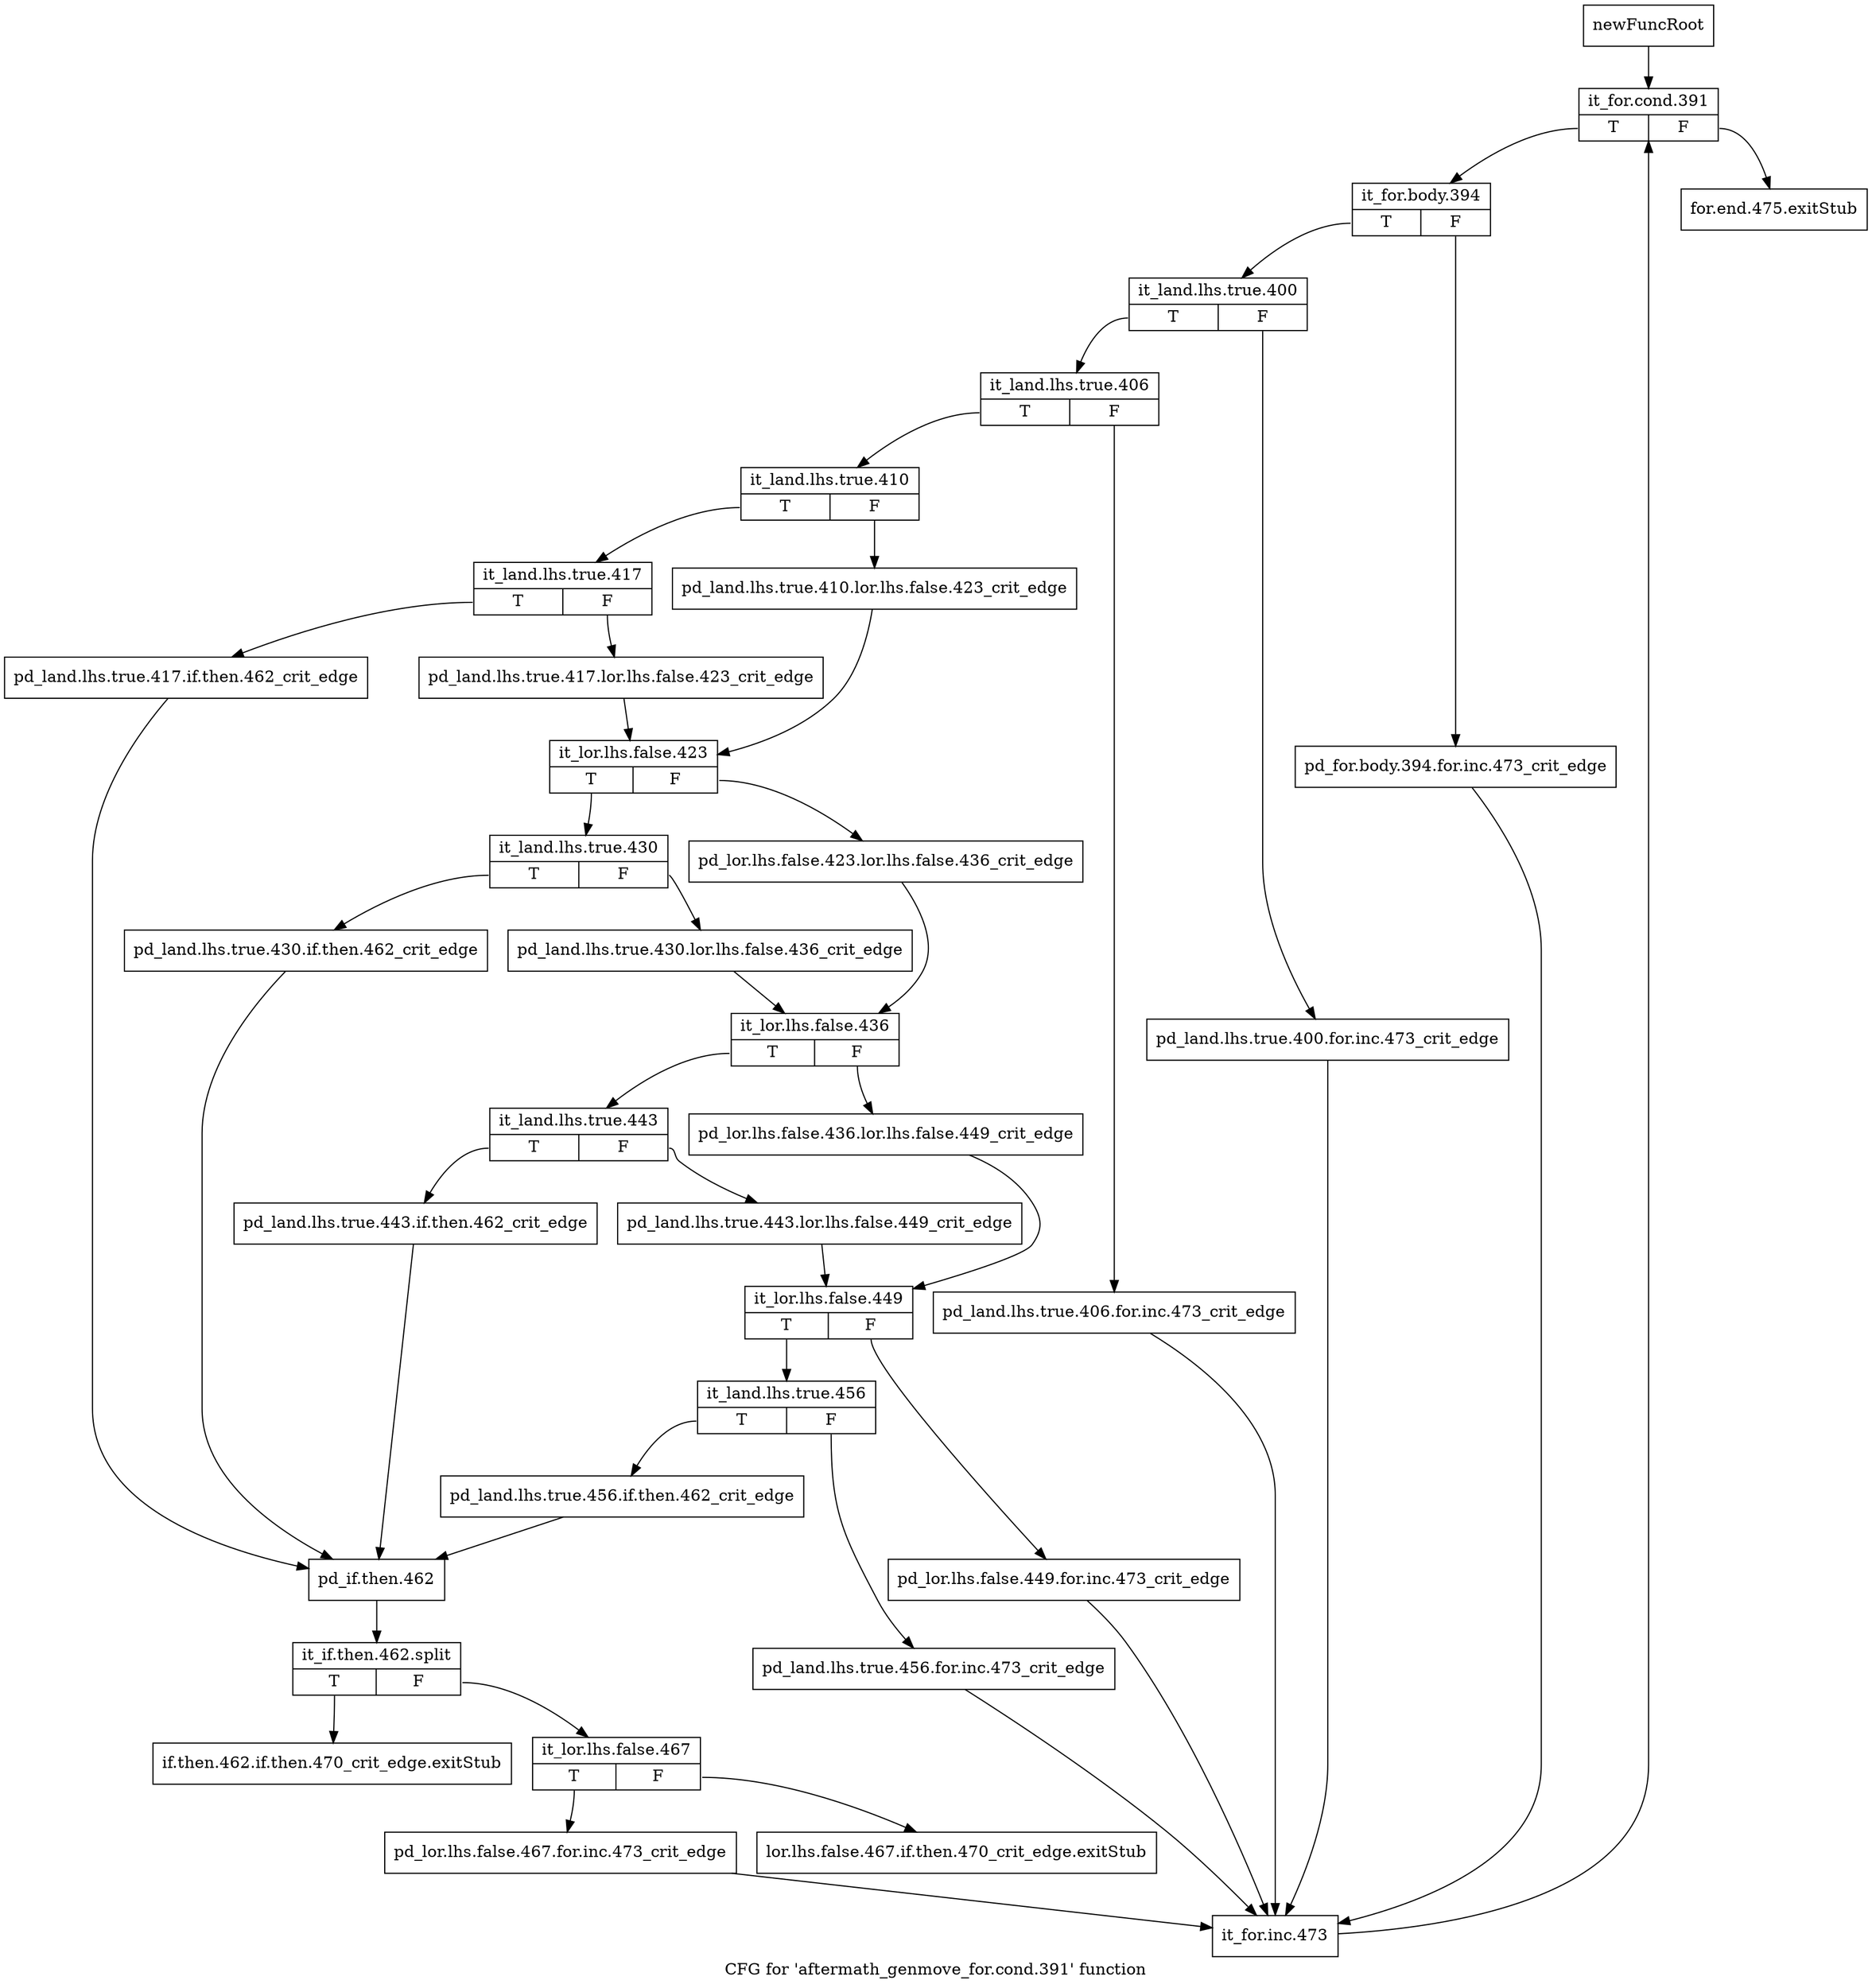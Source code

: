 digraph "CFG for 'aftermath_genmove_for.cond.391' function" {
	label="CFG for 'aftermath_genmove_for.cond.391' function";

	Node0x3362b80 [shape=record,label="{newFuncRoot}"];
	Node0x3362b80 -> Node0x3379330;
	Node0x3362bd0 [shape=record,label="{for.end.475.exitStub}"];
	Node0x3362c20 [shape=record,label="{if.then.462.if.then.470_crit_edge.exitStub}"];
	Node0x33792e0 [shape=record,label="{lor.lhs.false.467.if.then.470_crit_edge.exitStub}"];
	Node0x3379330 [shape=record,label="{it_for.cond.391|{<s0>T|<s1>F}}"];
	Node0x3379330:s0 -> Node0x3379380;
	Node0x3379330:s1 -> Node0x3362bd0;
	Node0x3379380 [shape=record,label="{it_for.body.394|{<s0>T|<s1>F}}"];
	Node0x3379380:s0 -> Node0x3379420;
	Node0x3379380:s1 -> Node0x33793d0;
	Node0x33793d0 [shape=record,label="{pd_for.body.394.for.inc.473_crit_edge}"];
	Node0x33793d0 -> Node0x3379c90;
	Node0x3379420 [shape=record,label="{it_land.lhs.true.400|{<s0>T|<s1>F}}"];
	Node0x3379420:s0 -> Node0x33794c0;
	Node0x3379420:s1 -> Node0x3379470;
	Node0x3379470 [shape=record,label="{pd_land.lhs.true.400.for.inc.473_crit_edge}"];
	Node0x3379470 -> Node0x3379c90;
	Node0x33794c0 [shape=record,label="{it_land.lhs.true.406|{<s0>T|<s1>F}}"];
	Node0x33794c0:s0 -> Node0x3379560;
	Node0x33794c0:s1 -> Node0x3379510;
	Node0x3379510 [shape=record,label="{pd_land.lhs.true.406.for.inc.473_crit_edge}"];
	Node0x3379510 -> Node0x3379c90;
	Node0x3379560 [shape=record,label="{it_land.lhs.true.410|{<s0>T|<s1>F}}"];
	Node0x3379560:s0 -> Node0x3379600;
	Node0x3379560:s1 -> Node0x33795b0;
	Node0x33795b0 [shape=record,label="{pd_land.lhs.true.410.lor.lhs.false.423_crit_edge}"];
	Node0x33795b0 -> Node0x33796a0;
	Node0x3379600 [shape=record,label="{it_land.lhs.true.417|{<s0>T|<s1>F}}"];
	Node0x3379600:s0 -> Node0x3379b50;
	Node0x3379600:s1 -> Node0x3379650;
	Node0x3379650 [shape=record,label="{pd_land.lhs.true.417.lor.lhs.false.423_crit_edge}"];
	Node0x3379650 -> Node0x33796a0;
	Node0x33796a0 [shape=record,label="{it_lor.lhs.false.423|{<s0>T|<s1>F}}"];
	Node0x33796a0:s0 -> Node0x3379740;
	Node0x33796a0:s1 -> Node0x33796f0;
	Node0x33796f0 [shape=record,label="{pd_lor.lhs.false.423.lor.lhs.false.436_crit_edge}"];
	Node0x33796f0 -> Node0x33797e0;
	Node0x3379740 [shape=record,label="{it_land.lhs.true.430|{<s0>T|<s1>F}}"];
	Node0x3379740:s0 -> Node0x3379b00;
	Node0x3379740:s1 -> Node0x3379790;
	Node0x3379790 [shape=record,label="{pd_land.lhs.true.430.lor.lhs.false.436_crit_edge}"];
	Node0x3379790 -> Node0x33797e0;
	Node0x33797e0 [shape=record,label="{it_lor.lhs.false.436|{<s0>T|<s1>F}}"];
	Node0x33797e0:s0 -> Node0x3379880;
	Node0x33797e0:s1 -> Node0x3379830;
	Node0x3379830 [shape=record,label="{pd_lor.lhs.false.436.lor.lhs.false.449_crit_edge}"];
	Node0x3379830 -> Node0x3379920;
	Node0x3379880 [shape=record,label="{it_land.lhs.true.443|{<s0>T|<s1>F}}"];
	Node0x3379880:s0 -> Node0x3379ab0;
	Node0x3379880:s1 -> Node0x33798d0;
	Node0x33798d0 [shape=record,label="{pd_land.lhs.true.443.lor.lhs.false.449_crit_edge}"];
	Node0x33798d0 -> Node0x3379920;
	Node0x3379920 [shape=record,label="{it_lor.lhs.false.449|{<s0>T|<s1>F}}"];
	Node0x3379920:s0 -> Node0x33799c0;
	Node0x3379920:s1 -> Node0x3379970;
	Node0x3379970 [shape=record,label="{pd_lor.lhs.false.449.for.inc.473_crit_edge}"];
	Node0x3379970 -> Node0x3379c90;
	Node0x33799c0 [shape=record,label="{it_land.lhs.true.456|{<s0>T|<s1>F}}"];
	Node0x33799c0:s0 -> Node0x3379a60;
	Node0x33799c0:s1 -> Node0x3379a10;
	Node0x3379a10 [shape=record,label="{pd_land.lhs.true.456.for.inc.473_crit_edge}"];
	Node0x3379a10 -> Node0x3379c90;
	Node0x3379a60 [shape=record,label="{pd_land.lhs.true.456.if.then.462_crit_edge}"];
	Node0x3379a60 -> Node0x3379ba0;
	Node0x3379ab0 [shape=record,label="{pd_land.lhs.true.443.if.then.462_crit_edge}"];
	Node0x3379ab0 -> Node0x3379ba0;
	Node0x3379b00 [shape=record,label="{pd_land.lhs.true.430.if.then.462_crit_edge}"];
	Node0x3379b00 -> Node0x3379ba0;
	Node0x3379b50 [shape=record,label="{pd_land.lhs.true.417.if.then.462_crit_edge}"];
	Node0x3379b50 -> Node0x3379ba0;
	Node0x3379ba0 [shape=record,label="{pd_if.then.462}"];
	Node0x3379ba0 -> Node0x4f18ce0;
	Node0x4f18ce0 [shape=record,label="{it_if.then.462.split|{<s0>T|<s1>F}}"];
	Node0x4f18ce0:s0 -> Node0x3362c20;
	Node0x4f18ce0:s1 -> Node0x3379bf0;
	Node0x3379bf0 [shape=record,label="{it_lor.lhs.false.467|{<s0>T|<s1>F}}"];
	Node0x3379bf0:s0 -> Node0x3379c40;
	Node0x3379bf0:s1 -> Node0x33792e0;
	Node0x3379c40 [shape=record,label="{pd_lor.lhs.false.467.for.inc.473_crit_edge}"];
	Node0x3379c40 -> Node0x3379c90;
	Node0x3379c90 [shape=record,label="{it_for.inc.473}"];
	Node0x3379c90 -> Node0x3379330;
}
